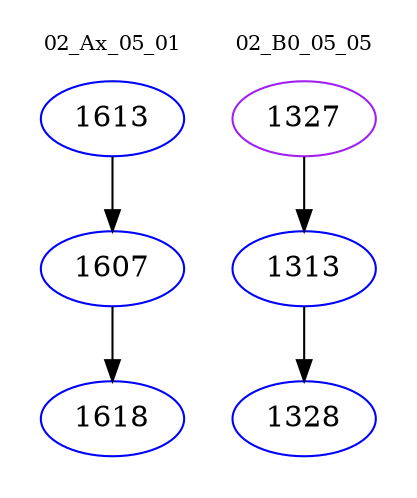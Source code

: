 digraph{
subgraph cluster_0 {
color = white
label = "02_Ax_05_01";
fontsize=10;
T0_1613 [label="1613", color="blue"]
T0_1613 -> T0_1607 [color="black"]
T0_1607 [label="1607", color="blue"]
T0_1607 -> T0_1618 [color="black"]
T0_1618 [label="1618", color="blue"]
}
subgraph cluster_1 {
color = white
label = "02_B0_05_05";
fontsize=10;
T1_1327 [label="1327", color="purple"]
T1_1327 -> T1_1313 [color="black"]
T1_1313 [label="1313", color="blue"]
T1_1313 -> T1_1328 [color="black"]
T1_1328 [label="1328", color="blue"]
}
}
